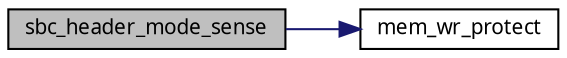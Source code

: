 digraph G
{
  edge [fontname="FreeSans.ttf",fontsize=10,labelfontname="FreeSans.ttf",labelfontsize=10];
  node [fontname="FreeSans.ttf",fontsize=10,shape=record];
  rankdir=LR;
  Node1 [label="sbc_header_mode_sense",height=0.2,width=0.4,color="black", fillcolor="grey75", style="filled" fontcolor="black"];
  Node1 -> Node2 [color="midnightblue",fontsize=10,style="solid",fontname="FreeSans.ttf"];
  Node2 [label="mem_wr_protect",height=0.2,width=0.4,color="black", fillcolor="white", style="filled",URL="$a00031.html#f4b64acad5f46d01e082d7a7301078df",tooltip="This function return is the write protected mode."];
}
